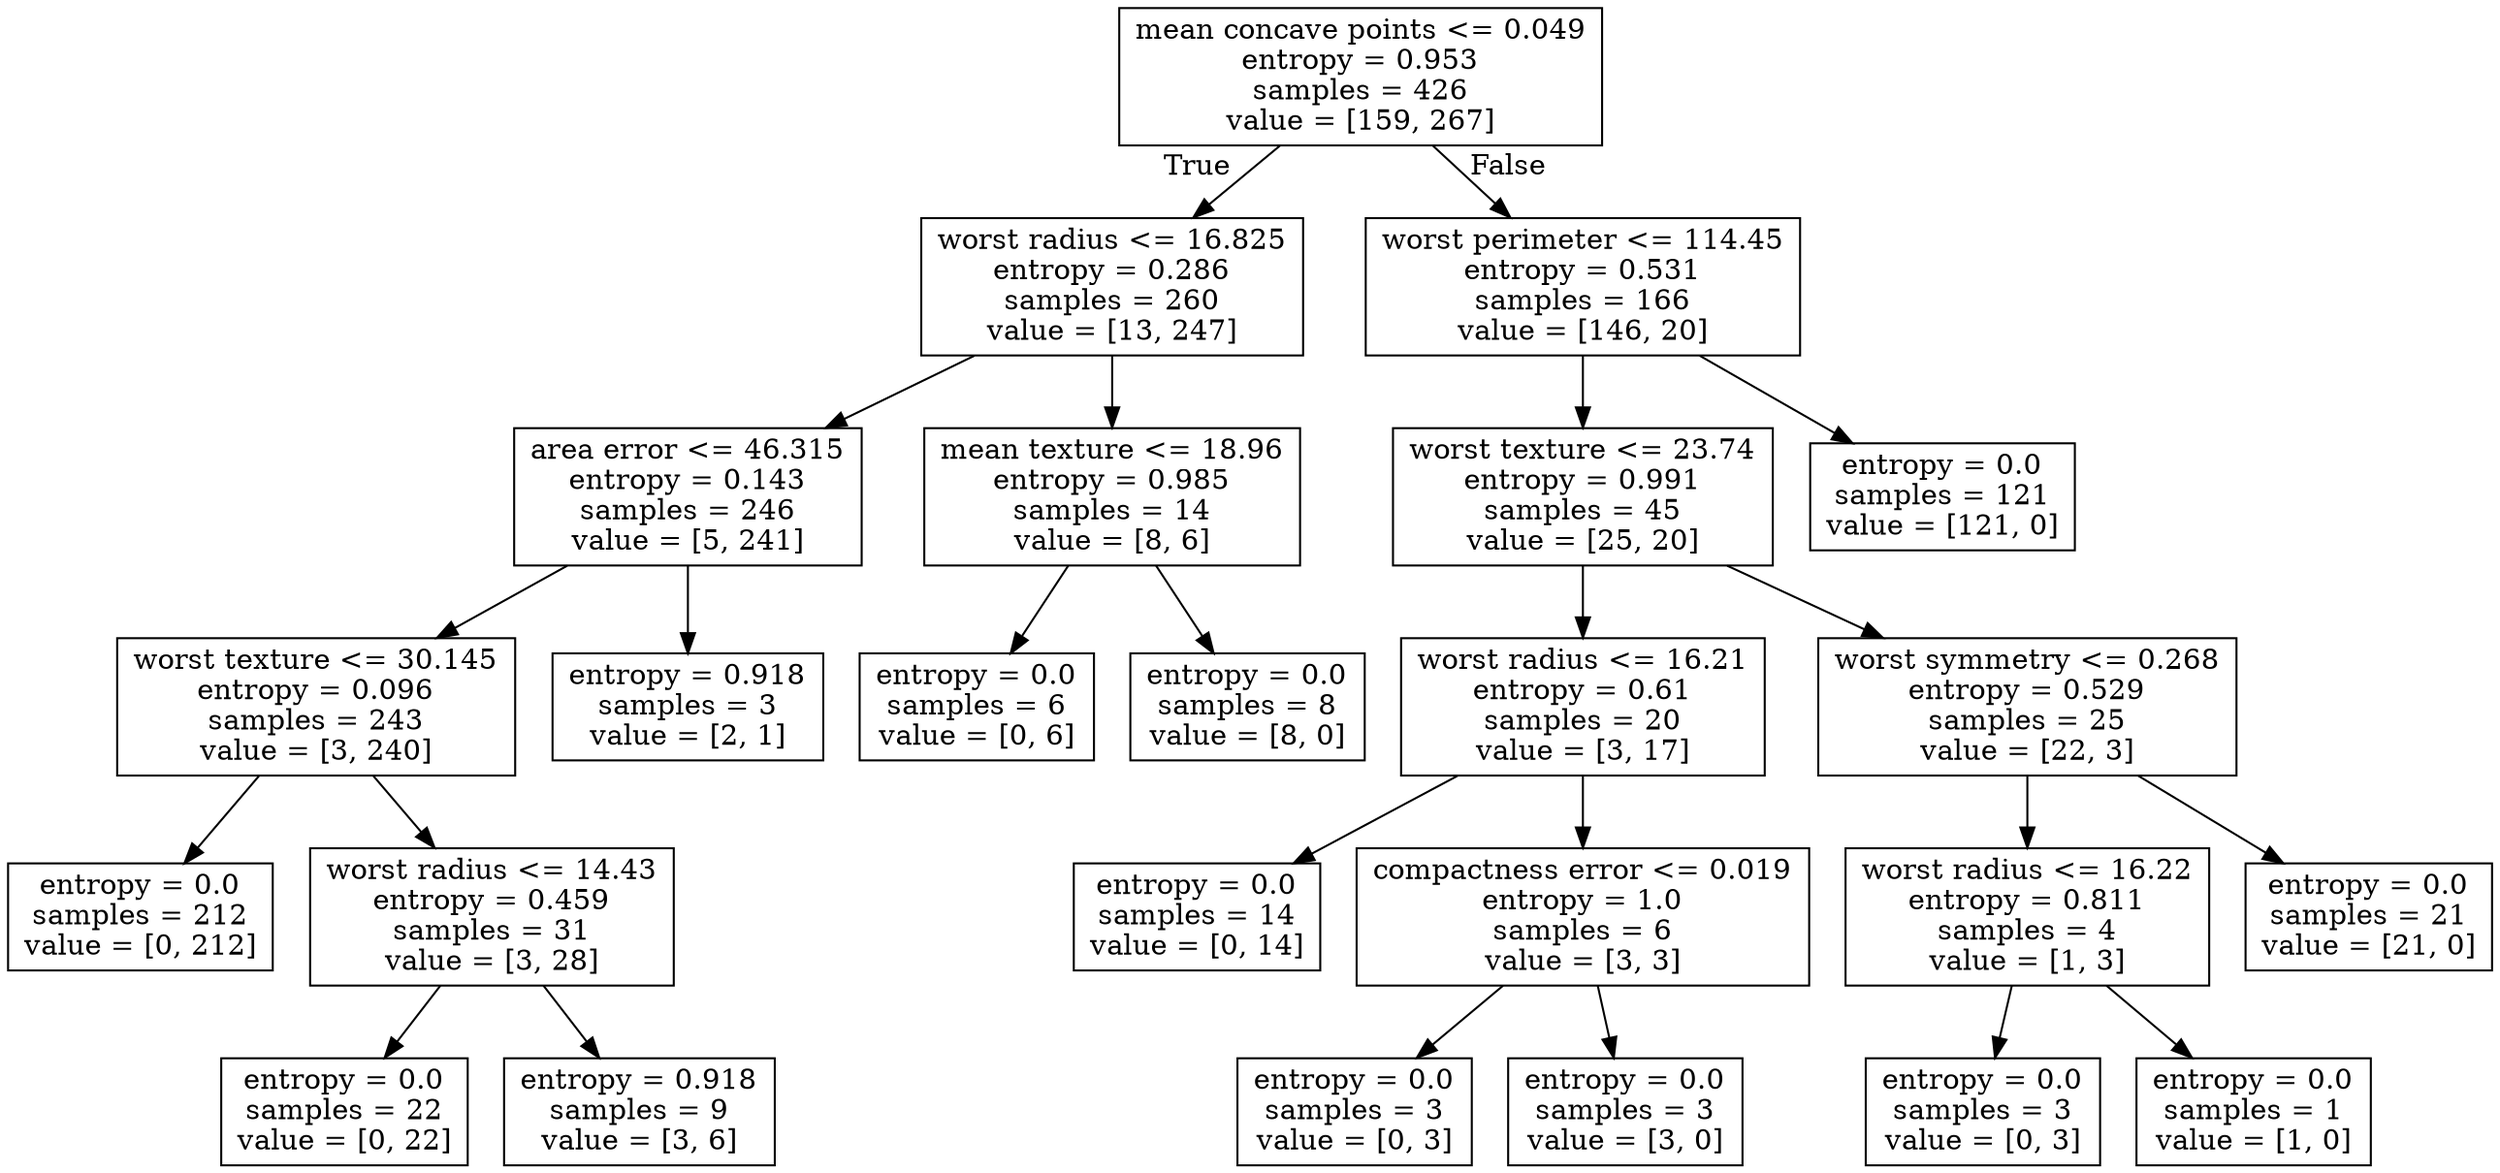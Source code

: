 digraph Tree {
node [shape=box] ;
0 [label="mean concave points <= 0.049\nentropy = 0.953\nsamples = 426\nvalue = [159, 267]"] ;
1 [label="worst radius <= 16.825\nentropy = 0.286\nsamples = 260\nvalue = [13, 247]"] ;
0 -> 1 [labeldistance=2.5, labelangle=45, headlabel="True"] ;
2 [label="area error <= 46.315\nentropy = 0.143\nsamples = 246\nvalue = [5, 241]"] ;
1 -> 2 ;
3 [label="worst texture <= 30.145\nentropy = 0.096\nsamples = 243\nvalue = [3, 240]"] ;
2 -> 3 ;
4 [label="entropy = 0.0\nsamples = 212\nvalue = [0, 212]"] ;
3 -> 4 ;
5 [label="worst radius <= 14.43\nentropy = 0.459\nsamples = 31\nvalue = [3, 28]"] ;
3 -> 5 ;
6 [label="entropy = 0.0\nsamples = 22\nvalue = [0, 22]"] ;
5 -> 6 ;
7 [label="entropy = 0.918\nsamples = 9\nvalue = [3, 6]"] ;
5 -> 7 ;
8 [label="entropy = 0.918\nsamples = 3\nvalue = [2, 1]"] ;
2 -> 8 ;
9 [label="mean texture <= 18.96\nentropy = 0.985\nsamples = 14\nvalue = [8, 6]"] ;
1 -> 9 ;
10 [label="entropy = 0.0\nsamples = 6\nvalue = [0, 6]"] ;
9 -> 10 ;
11 [label="entropy = 0.0\nsamples = 8\nvalue = [8, 0]"] ;
9 -> 11 ;
12 [label="worst perimeter <= 114.45\nentropy = 0.531\nsamples = 166\nvalue = [146, 20]"] ;
0 -> 12 [labeldistance=2.5, labelangle=-45, headlabel="False"] ;
13 [label="worst texture <= 23.74\nentropy = 0.991\nsamples = 45\nvalue = [25, 20]"] ;
12 -> 13 ;
14 [label="worst radius <= 16.21\nentropy = 0.61\nsamples = 20\nvalue = [3, 17]"] ;
13 -> 14 ;
15 [label="entropy = 0.0\nsamples = 14\nvalue = [0, 14]"] ;
14 -> 15 ;
16 [label="compactness error <= 0.019\nentropy = 1.0\nsamples = 6\nvalue = [3, 3]"] ;
14 -> 16 ;
17 [label="entropy = 0.0\nsamples = 3\nvalue = [0, 3]"] ;
16 -> 17 ;
18 [label="entropy = 0.0\nsamples = 3\nvalue = [3, 0]"] ;
16 -> 18 ;
19 [label="worst symmetry <= 0.268\nentropy = 0.529\nsamples = 25\nvalue = [22, 3]"] ;
13 -> 19 ;
20 [label="worst radius <= 16.22\nentropy = 0.811\nsamples = 4\nvalue = [1, 3]"] ;
19 -> 20 ;
21 [label="entropy = 0.0\nsamples = 3\nvalue = [0, 3]"] ;
20 -> 21 ;
22 [label="entropy = 0.0\nsamples = 1\nvalue = [1, 0]"] ;
20 -> 22 ;
23 [label="entropy = 0.0\nsamples = 21\nvalue = [21, 0]"] ;
19 -> 23 ;
24 [label="entropy = 0.0\nsamples = 121\nvalue = [121, 0]"] ;
12 -> 24 ;
}
